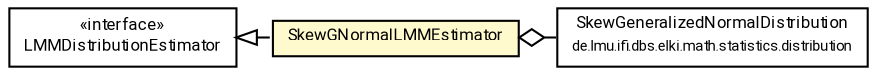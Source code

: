 #!/usr/local/bin/dot
#
# Class diagram 
# Generated by UMLGraph version R5_7_2-60-g0e99a6 (http://www.spinellis.gr/umlgraph/)
#

digraph G {
	graph [fontnames="svg"]
	edge [fontname="Roboto",fontsize=7,labelfontname="Roboto",labelfontsize=7,color="black"];
	node [fontname="Roboto",fontcolor="black",fontsize=8,shape=plaintext,margin=0,width=0,height=0];
	nodesep=0.15;
	ranksep=0.25;
	rankdir=LR;
	// de.lmu.ifi.dbs.elki.math.statistics.distribution.estimator.SkewGNormalLMMEstimator
	c9631223 [label=<<table title="de.lmu.ifi.dbs.elki.math.statistics.distribution.estimator.SkewGNormalLMMEstimator" border="0" cellborder="1" cellspacing="0" cellpadding="2" bgcolor="lemonChiffon" href="SkewGNormalLMMEstimator.html" target="_parent">
		<tr><td><table border="0" cellspacing="0" cellpadding="1">
		<tr><td align="center" balign="center"> <font face="Roboto">SkewGNormalLMMEstimator</font> </td></tr>
		</table></td></tr>
		</table>>, URL="SkewGNormalLMMEstimator.html"];
	// de.lmu.ifi.dbs.elki.math.statistics.distribution.estimator.LMMDistributionEstimator<D extends de.lmu.ifi.dbs.elki.math.statistics.distribution.Distribution>
	c9631305 [label=<<table title="de.lmu.ifi.dbs.elki.math.statistics.distribution.estimator.LMMDistributionEstimator" border="0" cellborder="1" cellspacing="0" cellpadding="2" href="LMMDistributionEstimator.html" target="_parent">
		<tr><td><table border="0" cellspacing="0" cellpadding="1">
		<tr><td align="center" balign="center"> &#171;interface&#187; </td></tr>
		<tr><td align="center" balign="center"> <font face="Roboto">LMMDistributionEstimator</font> </td></tr>
		</table></td></tr>
		</table>>, URL="LMMDistributionEstimator.html"];
	// de.lmu.ifi.dbs.elki.math.statistics.distribution.SkewGeneralizedNormalDistribution
	c9631352 [label=<<table title="de.lmu.ifi.dbs.elki.math.statistics.distribution.SkewGeneralizedNormalDistribution" border="0" cellborder="1" cellspacing="0" cellpadding="2" href="../SkewGeneralizedNormalDistribution.html" target="_parent">
		<tr><td><table border="0" cellspacing="0" cellpadding="1">
		<tr><td align="center" balign="center"> <font face="Roboto">SkewGeneralizedNormalDistribution</font> </td></tr>
		<tr><td align="center" balign="center"> <font face="Roboto" point-size="7.0">de.lmu.ifi.dbs.elki.math.statistics.distribution</font> </td></tr>
		</table></td></tr>
		</table>>, URL="../SkewGeneralizedNormalDistribution.html"];
	// de.lmu.ifi.dbs.elki.math.statistics.distribution.estimator.SkewGNormalLMMEstimator implements de.lmu.ifi.dbs.elki.math.statistics.distribution.estimator.LMMDistributionEstimator<D extends de.lmu.ifi.dbs.elki.math.statistics.distribution.Distribution>
	c9631305 -> c9631223 [arrowtail=empty,style=dashed,dir=back,weight=9];
	// de.lmu.ifi.dbs.elki.math.statistics.distribution.estimator.SkewGNormalLMMEstimator has de.lmu.ifi.dbs.elki.math.statistics.distribution.SkewGeneralizedNormalDistribution
	c9631223 -> c9631352 [arrowhead=none,arrowtail=ediamond,dir=back,weight=4];
}

